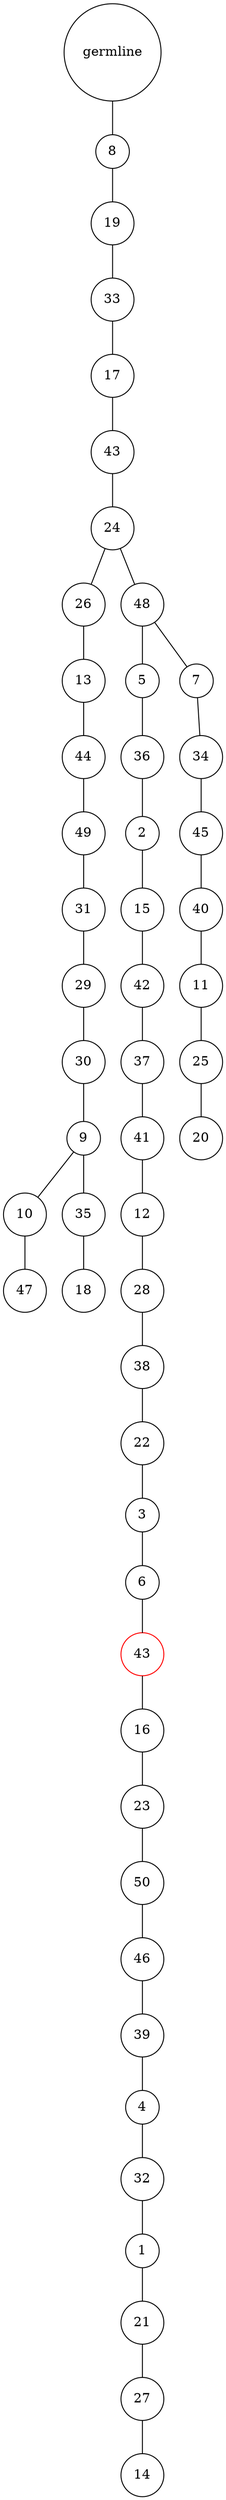 graph {
	rankdir=UD;
	splines=line;
	node [shape=circle]
	"0x7ff9c27c06d0" [label="germline"];
	"0x7ff9c27c0700" [label="8"];
	"0x7ff9c27c06d0" -- "0x7ff9c27c0700" ;
	"0x7ff9c27c0730" [label="19"];
	"0x7ff9c27c0700" -- "0x7ff9c27c0730" ;
	"0x7ff9c27c0760" [label="33"];
	"0x7ff9c27c0730" -- "0x7ff9c27c0760" ;
	"0x7ff9c27c0790" [label="17"];
	"0x7ff9c27c0760" -- "0x7ff9c27c0790" ;
	"0x7ff9c27c07c0" [label="43"];
	"0x7ff9c27c0790" -- "0x7ff9c27c07c0" ;
	"0x7ff9c27c07f0" [label="24"];
	"0x7ff9c27c07c0" -- "0x7ff9c27c07f0" ;
	"0x7ff9c27c0820" [label="26"];
	"0x7ff9c27c07f0" -- "0x7ff9c27c0820" ;
	"0x7ff9c27c0850" [label="13"];
	"0x7ff9c27c0820" -- "0x7ff9c27c0850" ;
	"0x7ff9c27c0880" [label="44"];
	"0x7ff9c27c0850" -- "0x7ff9c27c0880" ;
	"0x7ff9c27c08b0" [label="49"];
	"0x7ff9c27c0880" -- "0x7ff9c27c08b0" ;
	"0x7ff9c27c08e0" [label="31"];
	"0x7ff9c27c08b0" -- "0x7ff9c27c08e0" ;
	"0x7ff9c27c0910" [label="29"];
	"0x7ff9c27c08e0" -- "0x7ff9c27c0910" ;
	"0x7ff9c27c0940" [label="30"];
	"0x7ff9c27c0910" -- "0x7ff9c27c0940" ;
	"0x7ff9c27c0970" [label="9"];
	"0x7ff9c27c0940" -- "0x7ff9c27c0970" ;
	"0x7ff9c27c09a0" [label="10"];
	"0x7ff9c27c0970" -- "0x7ff9c27c09a0" ;
	"0x7ff9c27c09d0" [label="47"];
	"0x7ff9c27c09a0" -- "0x7ff9c27c09d0" ;
	"0x7ff9c27c0a00" [label="35"];
	"0x7ff9c27c0970" -- "0x7ff9c27c0a00" ;
	"0x7ff9c27c0a30" [label="18"];
	"0x7ff9c27c0a00" -- "0x7ff9c27c0a30" ;
	"0x7ff9c27c0a60" [label="48"];
	"0x7ff9c27c07f0" -- "0x7ff9c27c0a60" ;
	"0x7ff9c27c0a90" [label="5"];
	"0x7ff9c27c0a60" -- "0x7ff9c27c0a90" ;
	"0x7ff9c27c0ac0" [label="36"];
	"0x7ff9c27c0a90" -- "0x7ff9c27c0ac0" ;
	"0x7ff9c27c0af0" [label="2"];
	"0x7ff9c27c0ac0" -- "0x7ff9c27c0af0" ;
	"0x7ff9c27c0b20" [label="15"];
	"0x7ff9c27c0af0" -- "0x7ff9c27c0b20" ;
	"0x7ff9c27c0b50" [label="42"];
	"0x7ff9c27c0b20" -- "0x7ff9c27c0b50" ;
	"0x7ff9c27c0b80" [label="37"];
	"0x7ff9c27c0b50" -- "0x7ff9c27c0b80" ;
	"0x7ff9c27c0bb0" [label="41"];
	"0x7ff9c27c0b80" -- "0x7ff9c27c0bb0" ;
	"0x7ff9c27c0be0" [label="12"];
	"0x7ff9c27c0bb0" -- "0x7ff9c27c0be0" ;
	"0x7ff9c27c0c10" [label="28"];
	"0x7ff9c27c0be0" -- "0x7ff9c27c0c10" ;
	"0x7ff9c27c0c40" [label="38"];
	"0x7ff9c27c0c10" -- "0x7ff9c27c0c40" ;
	"0x7ff9c27c0c70" [label="22"];
	"0x7ff9c27c0c40" -- "0x7ff9c27c0c70" ;
	"0x7ff9c27c0ca0" [label="3"];
	"0x7ff9c27c0c70" -- "0x7ff9c27c0ca0" ;
	"0x7ff9c27c0cd0" [label="6"];
	"0x7ff9c27c0ca0" -- "0x7ff9c27c0cd0" ;
	"0x7ff9c27c0d00" [label="43",color="red"];
	"0x7ff9c27c0cd0" -- "0x7ff9c27c0d00" ;
	"0x7ff9c27c0d30" [label="16"];
	"0x7ff9c27c0d00" -- "0x7ff9c27c0d30" ;
	"0x7ff9c27c0d60" [label="23"];
	"0x7ff9c27c0d30" -- "0x7ff9c27c0d60" ;
	"0x7ff9c27c0d90" [label="50"];
	"0x7ff9c27c0d60" -- "0x7ff9c27c0d90" ;
	"0x7ff9c27c0dc0" [label="46"];
	"0x7ff9c27c0d90" -- "0x7ff9c27c0dc0" ;
	"0x7ff9c27c0df0" [label="39"];
	"0x7ff9c27c0dc0" -- "0x7ff9c27c0df0" ;
	"0x7ff9c27c0e20" [label="4"];
	"0x7ff9c27c0df0" -- "0x7ff9c27c0e20" ;
	"0x7ff9c27c0e50" [label="32"];
	"0x7ff9c27c0e20" -- "0x7ff9c27c0e50" ;
	"0x7ff9c27c0e80" [label="1"];
	"0x7ff9c27c0e50" -- "0x7ff9c27c0e80" ;
	"0x7ff9c27c0eb0" [label="21"];
	"0x7ff9c27c0e80" -- "0x7ff9c27c0eb0" ;
	"0x7ff9c27c0ee0" [label="27"];
	"0x7ff9c27c0eb0" -- "0x7ff9c27c0ee0" ;
	"0x7ff9c27c0f10" [label="14"];
	"0x7ff9c27c0ee0" -- "0x7ff9c27c0f10" ;
	"0x7ff9c27c0f40" [label="7"];
	"0x7ff9c27c0a60" -- "0x7ff9c27c0f40" ;
	"0x7ff9c27c0f70" [label="34"];
	"0x7ff9c27c0f40" -- "0x7ff9c27c0f70" ;
	"0x7ff9c27c0fa0" [label="45"];
	"0x7ff9c27c0f70" -- "0x7ff9c27c0fa0" ;
	"0x7ff9c27c0fd0" [label="40"];
	"0x7ff9c27c0fa0" -- "0x7ff9c27c0fd0" ;
	"0x7ff9c27c7040" [label="11"];
	"0x7ff9c27c0fd0" -- "0x7ff9c27c7040" ;
	"0x7ff9c27c7070" [label="25"];
	"0x7ff9c27c7040" -- "0x7ff9c27c7070" ;
	"0x7ff9c27c70a0" [label="20"];
	"0x7ff9c27c7070" -- "0x7ff9c27c70a0" ;
}
